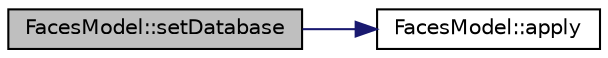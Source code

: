 digraph "FacesModel::setDatabase"
{
 // LATEX_PDF_SIZE
  edge [fontname="Helvetica",fontsize="10",labelfontname="Helvetica",labelfontsize="10"];
  node [fontname="Helvetica",fontsize="10",shape=record];
  rankdir="LR";
  Node1 [label="FacesModel::setDatabase",height=0.2,width=0.4,color="black", fillcolor="grey75", style="filled", fontcolor="black",tooltip=" "];
  Node1 -> Node2 [color="midnightblue",fontsize="10",style="solid",fontname="Helvetica"];
  Node2 [label="FacesModel::apply",height=0.2,width=0.4,color="black", fillcolor="white", style="filled",URL="$class_faces_model.html#a5a4e87f7aa3ef4aa44588f45ad1519e9",tooltip=" "];
}
